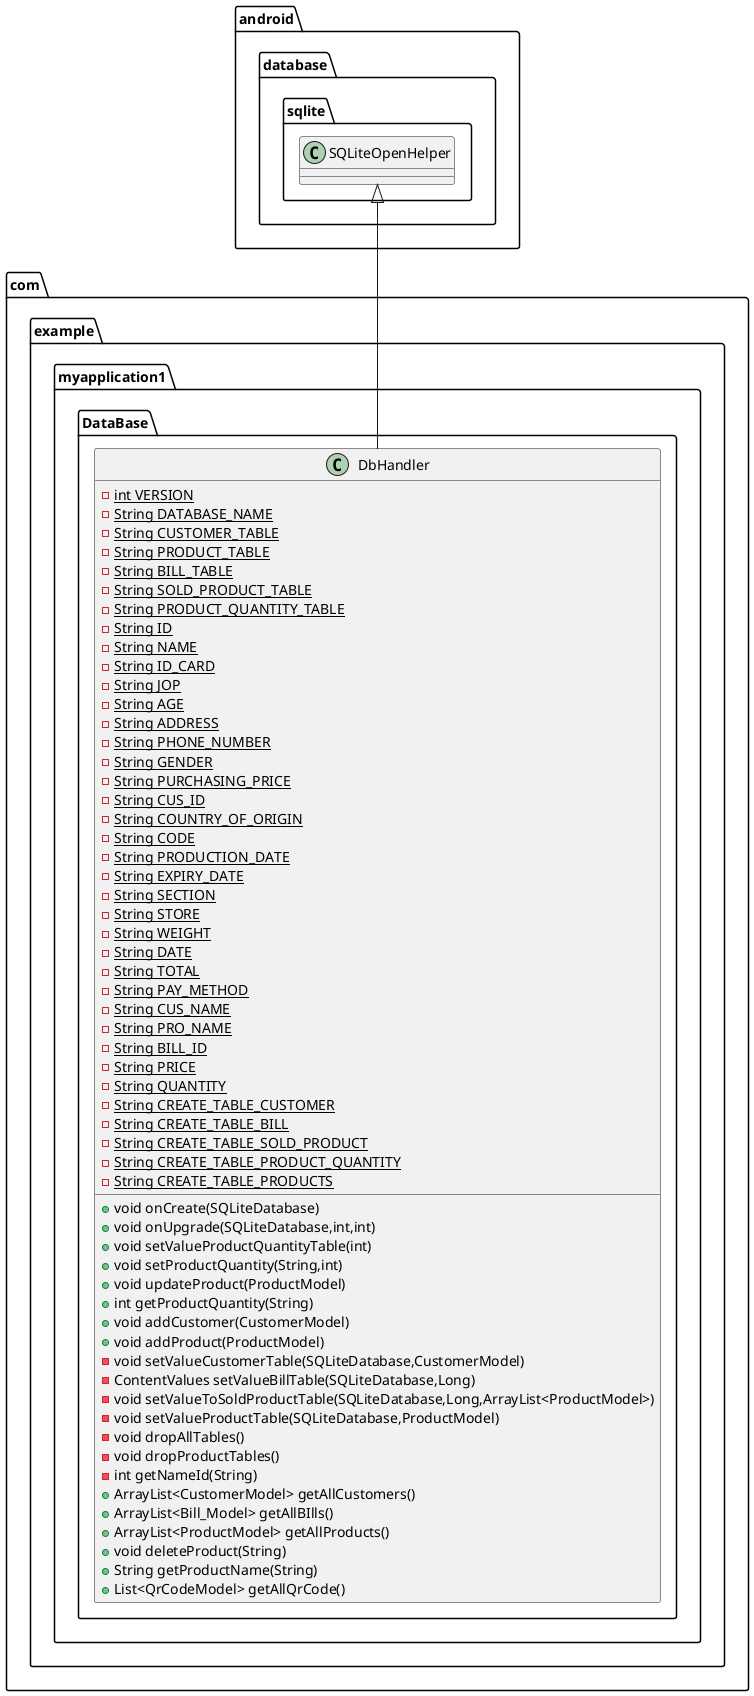 @startuml
class com.example.myapplication1.DataBase.DbHandler {
- {static} int VERSION
- {static} String DATABASE_NAME
- {static} String CUSTOMER_TABLE
- {static} String PRODUCT_TABLE
- {static} String BILL_TABLE
- {static} String SOLD_PRODUCT_TABLE
- {static} String PRODUCT_QUANTITY_TABLE
- {static} String ID
- {static} String NAME
- {static} String ID_CARD
- {static} String JOP
- {static} String AGE
- {static} String ADDRESS
- {static} String PHONE_NUMBER
- {static} String GENDER
- {static} String PURCHASING_PRICE
- {static} String CUS_ID
- {static} String COUNTRY_OF_ORIGIN
- {static} String CODE
- {static} String PRODUCTION_DATE
- {static} String EXPIRY_DATE
- {static} String SECTION
- {static} String STORE
- {static} String WEIGHT
- {static} String DATE
- {static} String TOTAL
- {static} String PAY_METHOD
- {static} String CUS_NAME
- {static} String PRO_NAME
- {static} String BILL_ID
- {static} String PRICE
- {static} String QUANTITY
- {static} String CREATE_TABLE_CUSTOMER
- {static} String CREATE_TABLE_BILL
- {static} String CREATE_TABLE_SOLD_PRODUCT
- {static} String CREATE_TABLE_PRODUCT_QUANTITY
- {static} String CREATE_TABLE_PRODUCTS
+ void onCreate(SQLiteDatabase)
+ void onUpgrade(SQLiteDatabase,int,int)
+ void setValueProductQuantityTable(int)
+ void setProductQuantity(String,int)
+ void updateProduct(ProductModel)
+ int getProductQuantity(String)
+ void addCustomer(CustomerModel)
+ void addProduct(ProductModel)
- void setValueCustomerTable(SQLiteDatabase,CustomerModel)
- ContentValues setValueBillTable(SQLiteDatabase,Long)
- void setValueToSoldProductTable(SQLiteDatabase,Long,ArrayList<ProductModel>)
- void setValueProductTable(SQLiteDatabase,ProductModel)
- void dropAllTables()
- void dropProductTables()
- int getNameId(String)
+ ArrayList<CustomerModel> getAllCustomers()
+ ArrayList<Bill_Model> getAllBIlls()
+ ArrayList<ProductModel> getAllProducts()
+ void deleteProduct(String)
+ String getProductName(String)
+ List<QrCodeModel> getAllQrCode()
}


android.database.sqlite.SQLiteOpenHelper <|-- com.example.myapplication1.DataBase.DbHandler
@enduml
